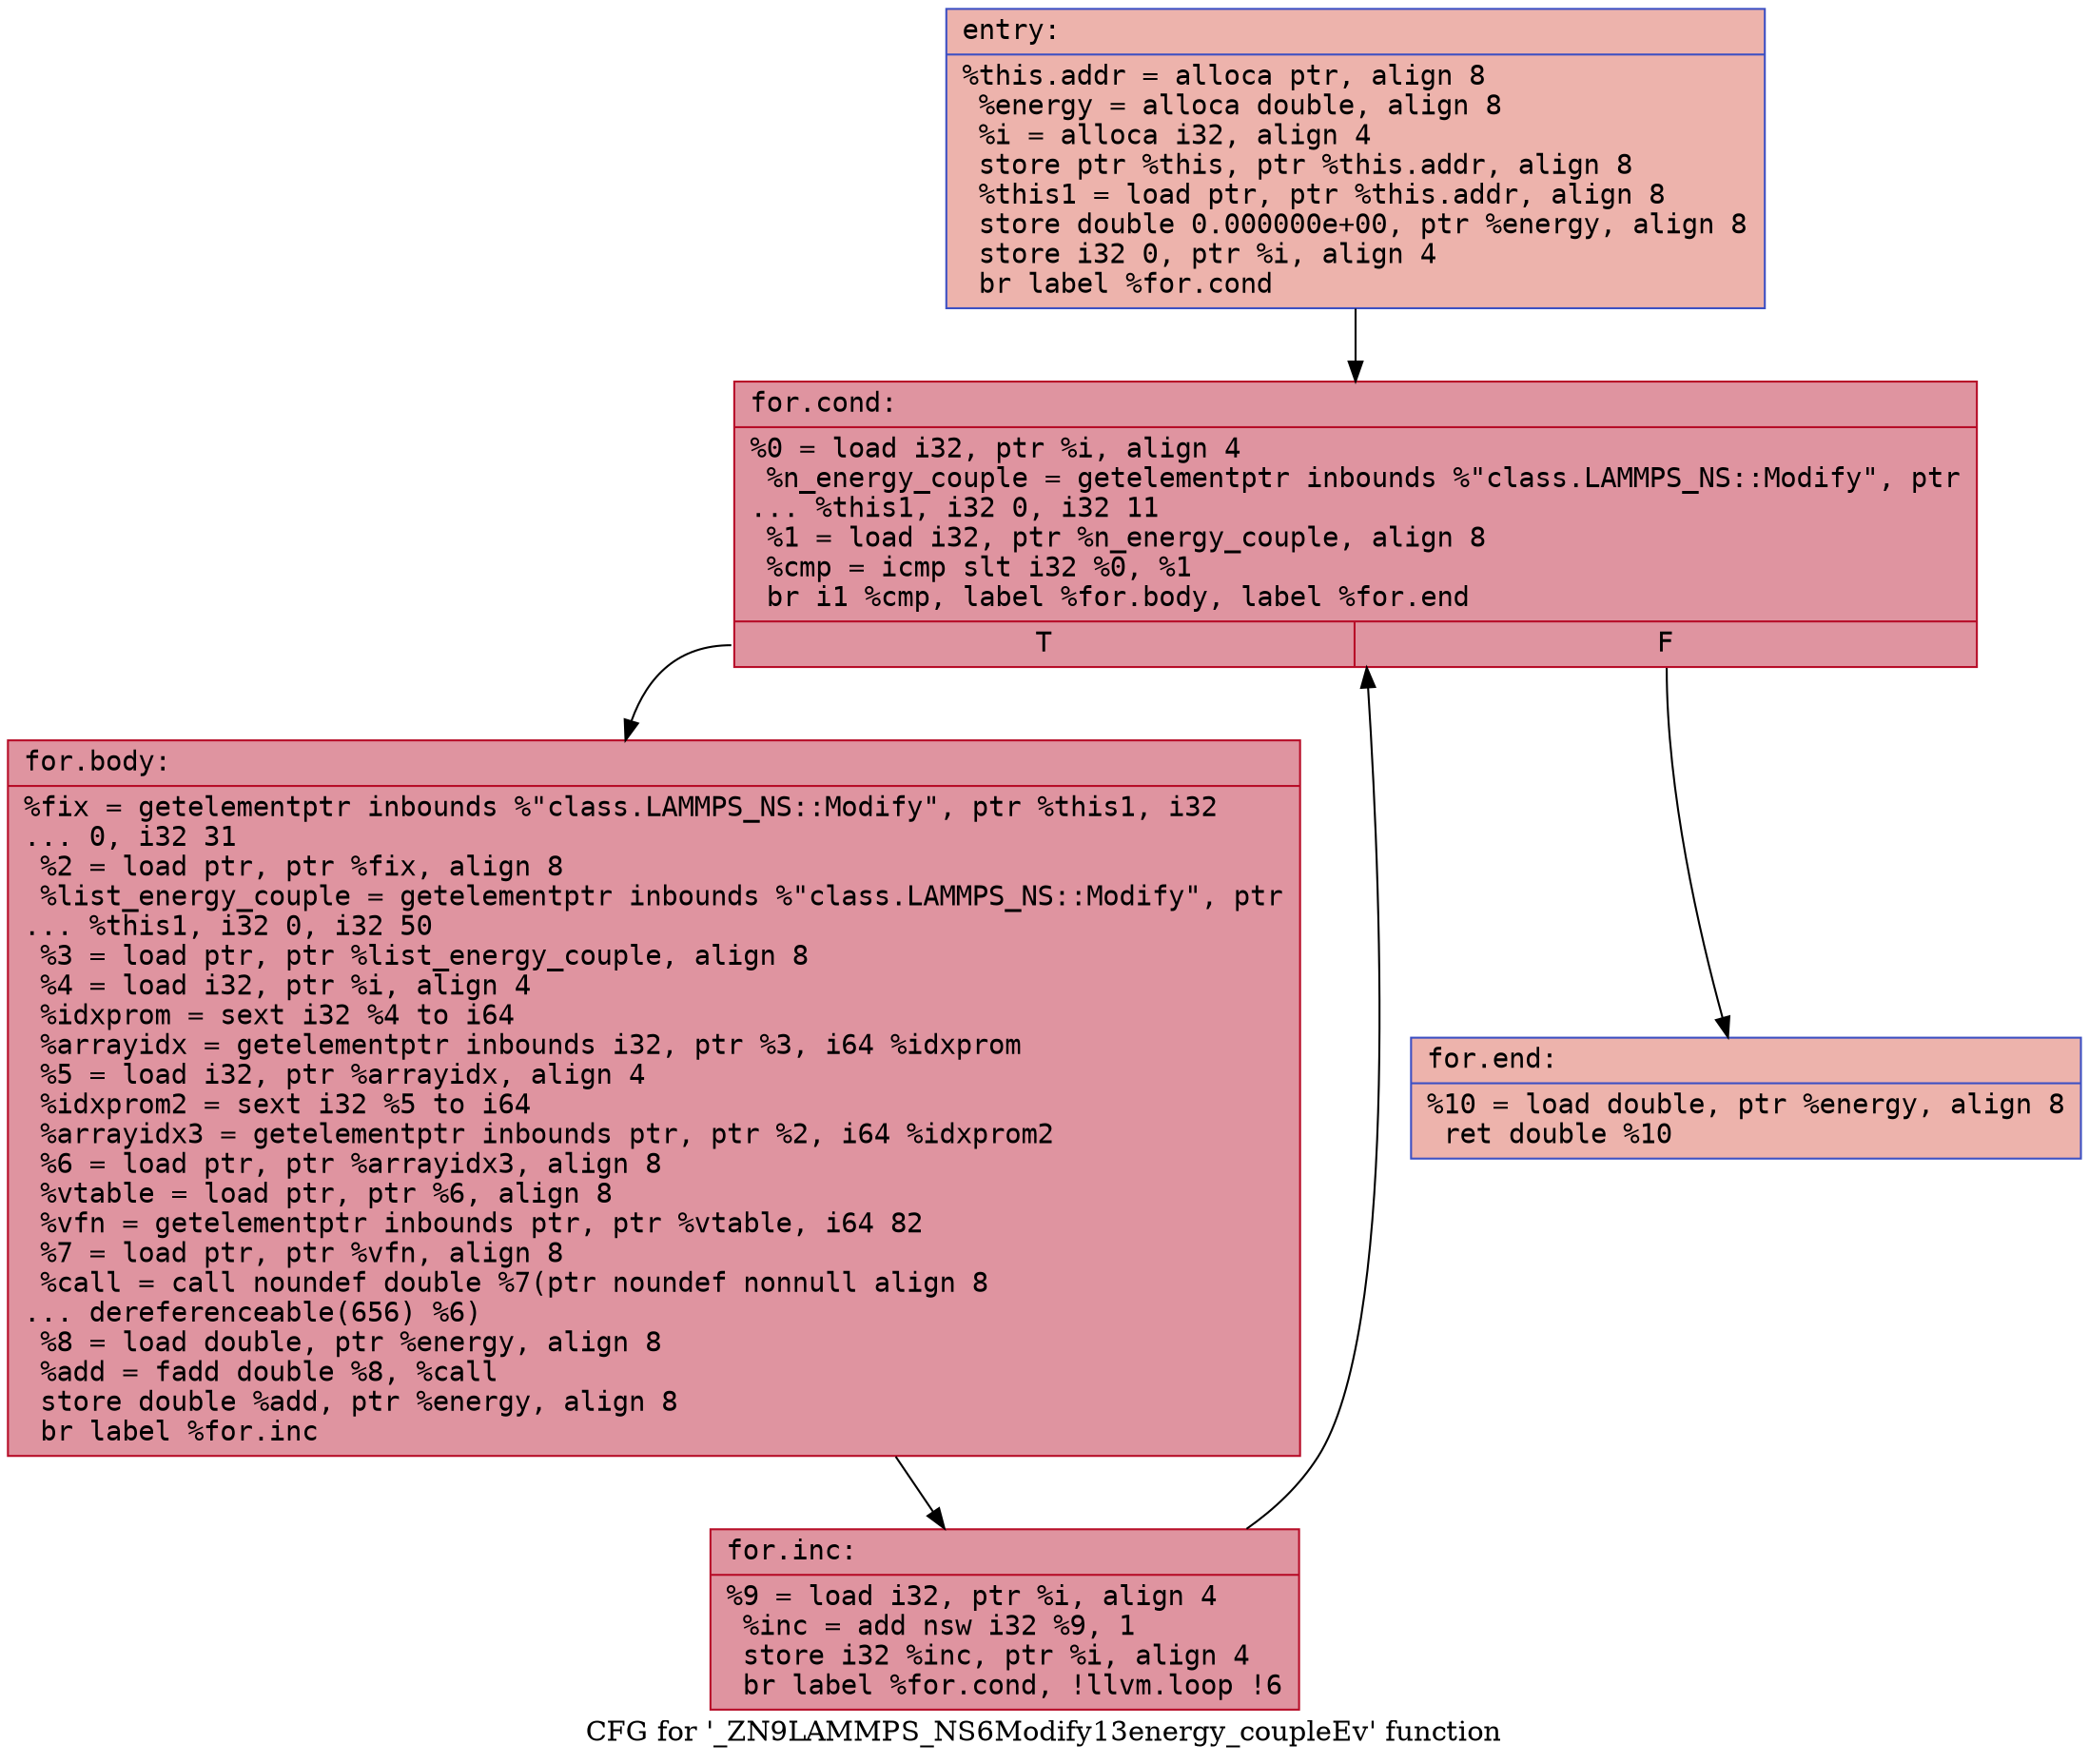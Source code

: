 digraph "CFG for '_ZN9LAMMPS_NS6Modify13energy_coupleEv' function" {
	label="CFG for '_ZN9LAMMPS_NS6Modify13energy_coupleEv' function";

	Node0x561f162d0ee0 [shape=record,color="#3d50c3ff", style=filled, fillcolor="#d6524470" fontname="Courier",label="{entry:\l|  %this.addr = alloca ptr, align 8\l  %energy = alloca double, align 8\l  %i = alloca i32, align 4\l  store ptr %this, ptr %this.addr, align 8\l  %this1 = load ptr, ptr %this.addr, align 8\l  store double 0.000000e+00, ptr %energy, align 8\l  store i32 0, ptr %i, align 4\l  br label %for.cond\l}"];
	Node0x561f162d0ee0 -> Node0x561f162d1ca0[tooltip="entry -> for.cond\nProbability 100.00%" ];
	Node0x561f162d1ca0 [shape=record,color="#b70d28ff", style=filled, fillcolor="#b70d2870" fontname="Courier",label="{for.cond:\l|  %0 = load i32, ptr %i, align 4\l  %n_energy_couple = getelementptr inbounds %\"class.LAMMPS_NS::Modify\", ptr\l... %this1, i32 0, i32 11\l  %1 = load i32, ptr %n_energy_couple, align 8\l  %cmp = icmp slt i32 %0, %1\l  br i1 %cmp, label %for.body, label %for.end\l|{<s0>T|<s1>F}}"];
	Node0x561f162d1ca0:s0 -> Node0x561f162d2040[tooltip="for.cond -> for.body\nProbability 96.88%" ];
	Node0x561f162d1ca0:s1 -> Node0x561f162d2090[tooltip="for.cond -> for.end\nProbability 3.12%" ];
	Node0x561f162d2040 [shape=record,color="#b70d28ff", style=filled, fillcolor="#b70d2870" fontname="Courier",label="{for.body:\l|  %fix = getelementptr inbounds %\"class.LAMMPS_NS::Modify\", ptr %this1, i32\l... 0, i32 31\l  %2 = load ptr, ptr %fix, align 8\l  %list_energy_couple = getelementptr inbounds %\"class.LAMMPS_NS::Modify\", ptr\l... %this1, i32 0, i32 50\l  %3 = load ptr, ptr %list_energy_couple, align 8\l  %4 = load i32, ptr %i, align 4\l  %idxprom = sext i32 %4 to i64\l  %arrayidx = getelementptr inbounds i32, ptr %3, i64 %idxprom\l  %5 = load i32, ptr %arrayidx, align 4\l  %idxprom2 = sext i32 %5 to i64\l  %arrayidx3 = getelementptr inbounds ptr, ptr %2, i64 %idxprom2\l  %6 = load ptr, ptr %arrayidx3, align 8\l  %vtable = load ptr, ptr %6, align 8\l  %vfn = getelementptr inbounds ptr, ptr %vtable, i64 82\l  %7 = load ptr, ptr %vfn, align 8\l  %call = call noundef double %7(ptr noundef nonnull align 8\l... dereferenceable(656) %6)\l  %8 = load double, ptr %energy, align 8\l  %add = fadd double %8, %call\l  store double %add, ptr %energy, align 8\l  br label %for.inc\l}"];
	Node0x561f162d2040 -> Node0x561f162d2e90[tooltip="for.body -> for.inc\nProbability 100.00%" ];
	Node0x561f162d2e90 [shape=record,color="#b70d28ff", style=filled, fillcolor="#b70d2870" fontname="Courier",label="{for.inc:\l|  %9 = load i32, ptr %i, align 4\l  %inc = add nsw i32 %9, 1\l  store i32 %inc, ptr %i, align 4\l  br label %for.cond, !llvm.loop !6\l}"];
	Node0x561f162d2e90 -> Node0x561f162d1ca0[tooltip="for.inc -> for.cond\nProbability 100.00%" ];
	Node0x561f162d2090 [shape=record,color="#3d50c3ff", style=filled, fillcolor="#d6524470" fontname="Courier",label="{for.end:\l|  %10 = load double, ptr %energy, align 8\l  ret double %10\l}"];
}
